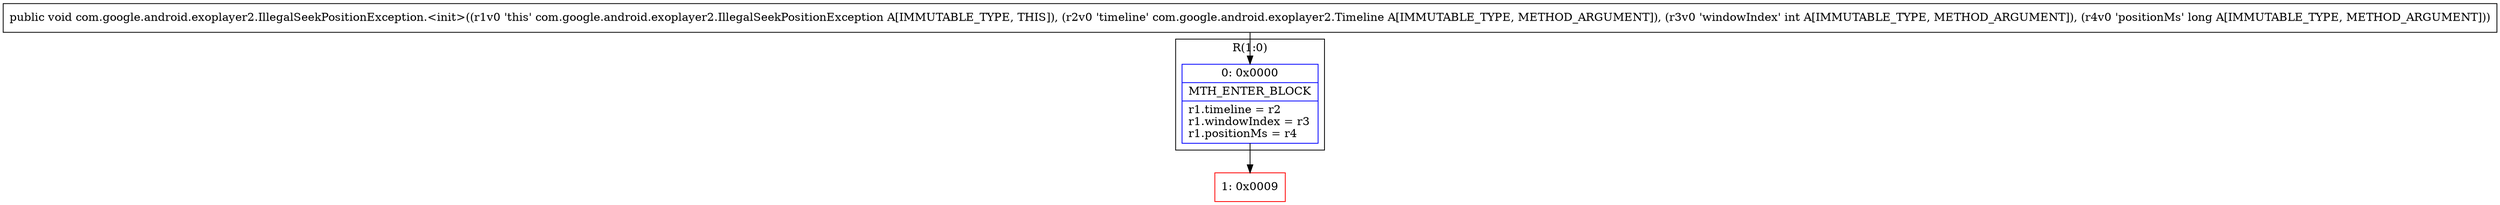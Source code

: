 digraph "CFG forcom.google.android.exoplayer2.IllegalSeekPositionException.\<init\>(Lcom\/google\/android\/exoplayer2\/Timeline;IJ)V" {
subgraph cluster_Region_1857776259 {
label = "R(1:0)";
node [shape=record,color=blue];
Node_0 [shape=record,label="{0\:\ 0x0000|MTH_ENTER_BLOCK\l|r1.timeline = r2\lr1.windowIndex = r3\lr1.positionMs = r4\l}"];
}
Node_1 [shape=record,color=red,label="{1\:\ 0x0009}"];
MethodNode[shape=record,label="{public void com.google.android.exoplayer2.IllegalSeekPositionException.\<init\>((r1v0 'this' com.google.android.exoplayer2.IllegalSeekPositionException A[IMMUTABLE_TYPE, THIS]), (r2v0 'timeline' com.google.android.exoplayer2.Timeline A[IMMUTABLE_TYPE, METHOD_ARGUMENT]), (r3v0 'windowIndex' int A[IMMUTABLE_TYPE, METHOD_ARGUMENT]), (r4v0 'positionMs' long A[IMMUTABLE_TYPE, METHOD_ARGUMENT])) }"];
MethodNode -> Node_0;
Node_0 -> Node_1;
}

